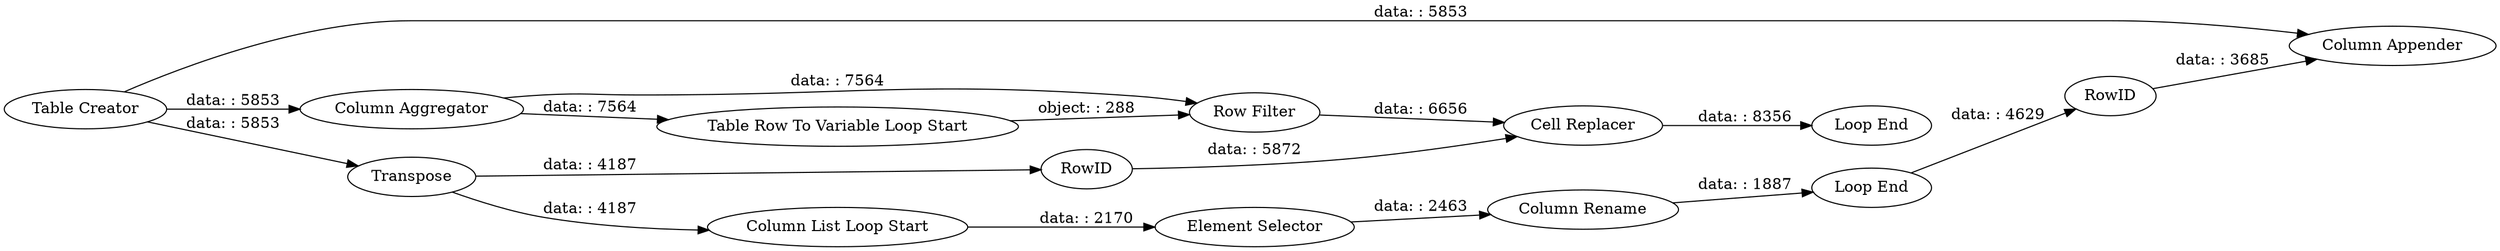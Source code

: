 digraph {
	"-5123468415639529030_64" [label="Element Selector"]
	"-5123468415639529030_61" [label="Loop End"]
	"-5123468415639529030_60" [label="Row Filter"]
	"-5123468415639529030_52" [label="Table Creator"]
	"-5123468415639529030_54" [label=Transpose]
	"-5123468415639529030_70" [label="Column Appender"]
	"-5123468415639529030_66" [label=RowID]
	"-5123468415639529030_59" [label="Table Row To Variable Loop Start"]
	"-5123468415639529030_67" [label="Loop End"]
	"-5123468415639529030_53" [label="Column Aggregator"]
	"-5123468415639529030_69" [label="Column Rename"]
	"-5123468415639529030_63" [label="Column List Loop Start"]
	"-5123468415639529030_58" [label="Cell Replacer"]
	"-5123468415639529030_57" [label=RowID]
	"-5123468415639529030_60" -> "-5123468415639529030_58" [label="data: : 6656"]
	"-5123468415639529030_52" -> "-5123468415639529030_53" [label="data: : 5853"]
	"-5123468415639529030_57" -> "-5123468415639529030_58" [label="data: : 5872"]
	"-5123468415639529030_63" -> "-5123468415639529030_64" [label="data: : 2170"]
	"-5123468415639529030_53" -> "-5123468415639529030_59" [label="data: : 7564"]
	"-5123468415639529030_66" -> "-5123468415639529030_70" [label="data: : 3685"]
	"-5123468415639529030_53" -> "-5123468415639529030_60" [label="data: : 7564"]
	"-5123468415639529030_54" -> "-5123468415639529030_57" [label="data: : 4187"]
	"-5123468415639529030_54" -> "-5123468415639529030_63" [label="data: : 4187"]
	"-5123468415639529030_69" -> "-5123468415639529030_67" [label="data: : 1887"]
	"-5123468415639529030_52" -> "-5123468415639529030_54" [label="data: : 5853"]
	"-5123468415639529030_58" -> "-5123468415639529030_61" [label="data: : 8356"]
	"-5123468415639529030_64" -> "-5123468415639529030_69" [label="data: : 2463"]
	"-5123468415639529030_67" -> "-5123468415639529030_66" [label="data: : 4629"]
	"-5123468415639529030_59" -> "-5123468415639529030_60" [label="object: : 288"]
	"-5123468415639529030_52" -> "-5123468415639529030_70" [label="data: : 5853"]
	rankdir=LR
}
